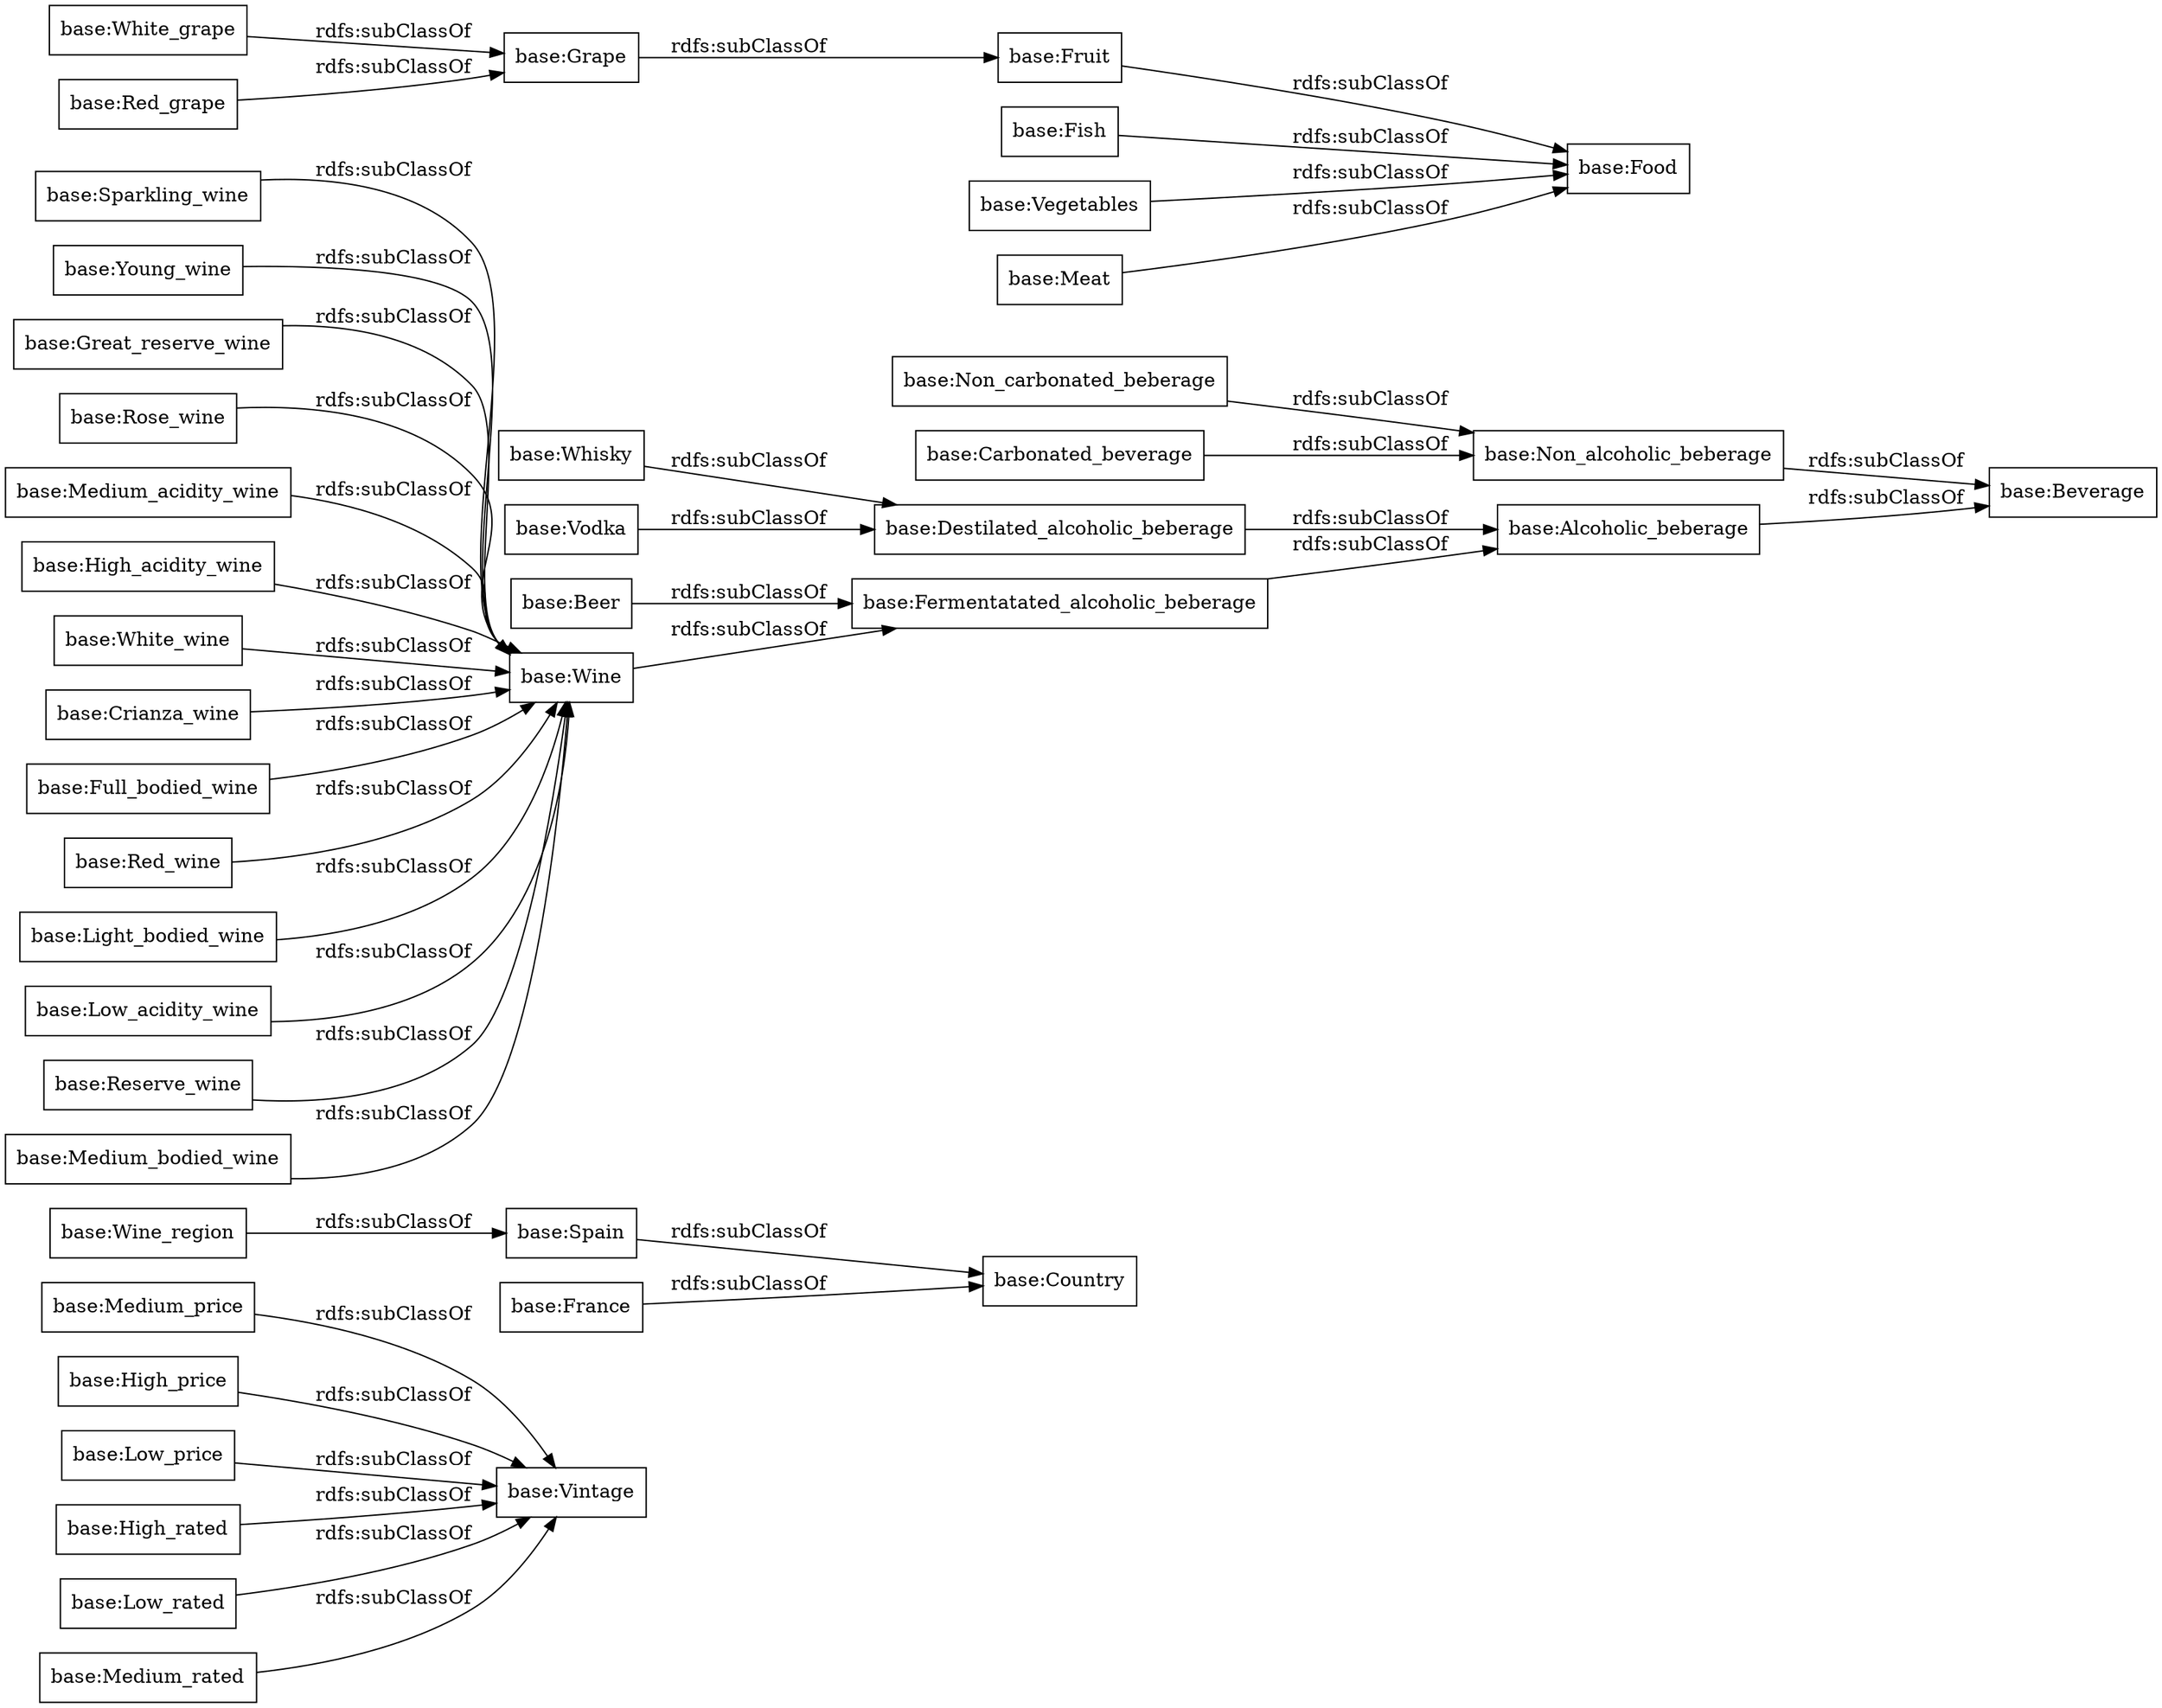 digraph ar2dtool_diagram { 
rankdir=LR;
size="1000"
node [shape = rectangle, color="black"]; "base:Medium_price" "base:Vintage" "base:Country" "base:Wine_region" "base:Wine" "base:White_grape" "base:Non_alcoholic_beberage" "base:Sparkling_wine" "base:High_price" "base:Beer" "base:Low_price" "base:Destilated_alcoholic_beberage" "base:Young_wine" "base:Great_reserve_wine" "base:Rose_wine" "base:Medium_acidity_wine" "base:Beverage" "base:Grape" "base:Fish" "base:High_acidity_wine" "base:White_wine" "base:Alcoholic_beberage" "base:Vegetables" "base:Red_grape" "base:Non_carbonated_beberage" "base:Spain" "base:Crianza_wine" "base:Fruit" "base:Full_bodied_wine" "base:Red_wine" "base:Light_bodied_wine" "base:Low_acidity_wine" "base:Fermentatated_alcoholic_beberage" "base:France" "base:Reserve_wine" "base:Medium_bodied_wine" "base:High_rated" "base:Food" "base:Carbonated_beverage" "base:Whisky" "base:Vodka" "base:Low_rated" "base:Medium_rated" "base:Meat" ; /*classes style*/
	"base:Grape" -> "base:Fruit" [ label = "rdfs:subClassOf" ];
	"base:Rose_wine" -> "base:Wine" [ label = "rdfs:subClassOf" ];
	"base:White_grape" -> "base:Grape" [ label = "rdfs:subClassOf" ];
	"base:Fish" -> "base:Food" [ label = "rdfs:subClassOf" ];
	"base:Medium_price" -> "base:Vintage" [ label = "rdfs:subClassOf" ];
	"base:Vodka" -> "base:Destilated_alcoholic_beberage" [ label = "rdfs:subClassOf" ];
	"base:Non_alcoholic_beberage" -> "base:Beverage" [ label = "rdfs:subClassOf" ];
	"base:Light_bodied_wine" -> "base:Wine" [ label = "rdfs:subClassOf" ];
	"base:Wine_region" -> "base:Spain" [ label = "rdfs:subClassOf" ];
	"base:Red_wine" -> "base:Wine" [ label = "rdfs:subClassOf" ];
	"base:Low_rated" -> "base:Vintage" [ label = "rdfs:subClassOf" ];
	"base:White_wine" -> "base:Wine" [ label = "rdfs:subClassOf" ];
	"base:Wine" -> "base:Fermentatated_alcoholic_beberage" [ label = "rdfs:subClassOf" ];
	"base:Destilated_alcoholic_beberage" -> "base:Alcoholic_beberage" [ label = "rdfs:subClassOf" ];
	"base:High_rated" -> "base:Vintage" [ label = "rdfs:subClassOf" ];
	"base:Vegetables" -> "base:Food" [ label = "rdfs:subClassOf" ];
	"base:Medium_bodied_wine" -> "base:Wine" [ label = "rdfs:subClassOf" ];
	"base:Non_carbonated_beberage" -> "base:Non_alcoholic_beberage" [ label = "rdfs:subClassOf" ];
	"base:High_acidity_wine" -> "base:Wine" [ label = "rdfs:subClassOf" ];
	"base:Medium_acidity_wine" -> "base:Wine" [ label = "rdfs:subClassOf" ];
	"base:Meat" -> "base:Food" [ label = "rdfs:subClassOf" ];
	"base:Reserve_wine" -> "base:Wine" [ label = "rdfs:subClassOf" ];
	"base:Low_acidity_wine" -> "base:Wine" [ label = "rdfs:subClassOf" ];
	"base:Alcoholic_beberage" -> "base:Beverage" [ label = "rdfs:subClassOf" ];
	"base:Crianza_wine" -> "base:Wine" [ label = "rdfs:subClassOf" ];
	"base:Carbonated_beverage" -> "base:Non_alcoholic_beberage" [ label = "rdfs:subClassOf" ];
	"base:Fruit" -> "base:Food" [ label = "rdfs:subClassOf" ];
	"base:Red_grape" -> "base:Grape" [ label = "rdfs:subClassOf" ];
	"base:Medium_rated" -> "base:Vintage" [ label = "rdfs:subClassOf" ];
	"base:Spain" -> "base:Country" [ label = "rdfs:subClassOf" ];
	"base:Whisky" -> "base:Destilated_alcoholic_beberage" [ label = "rdfs:subClassOf" ];
	"base:Fermentatated_alcoholic_beberage" -> "base:Alcoholic_beberage" [ label = "rdfs:subClassOf" ];
	"base:France" -> "base:Country" [ label = "rdfs:subClassOf" ];
	"base:Low_price" -> "base:Vintage" [ label = "rdfs:subClassOf" ];
	"base:Full_bodied_wine" -> "base:Wine" [ label = "rdfs:subClassOf" ];
	"base:Great_reserve_wine" -> "base:Wine" [ label = "rdfs:subClassOf" ];
	"base:Sparkling_wine" -> "base:Wine" [ label = "rdfs:subClassOf" ];
	"base:High_price" -> "base:Vintage" [ label = "rdfs:subClassOf" ];
	"base:Young_wine" -> "base:Wine" [ label = "rdfs:subClassOf" ];
	"base:Beer" -> "base:Fermentatated_alcoholic_beberage" [ label = "rdfs:subClassOf" ];

}
